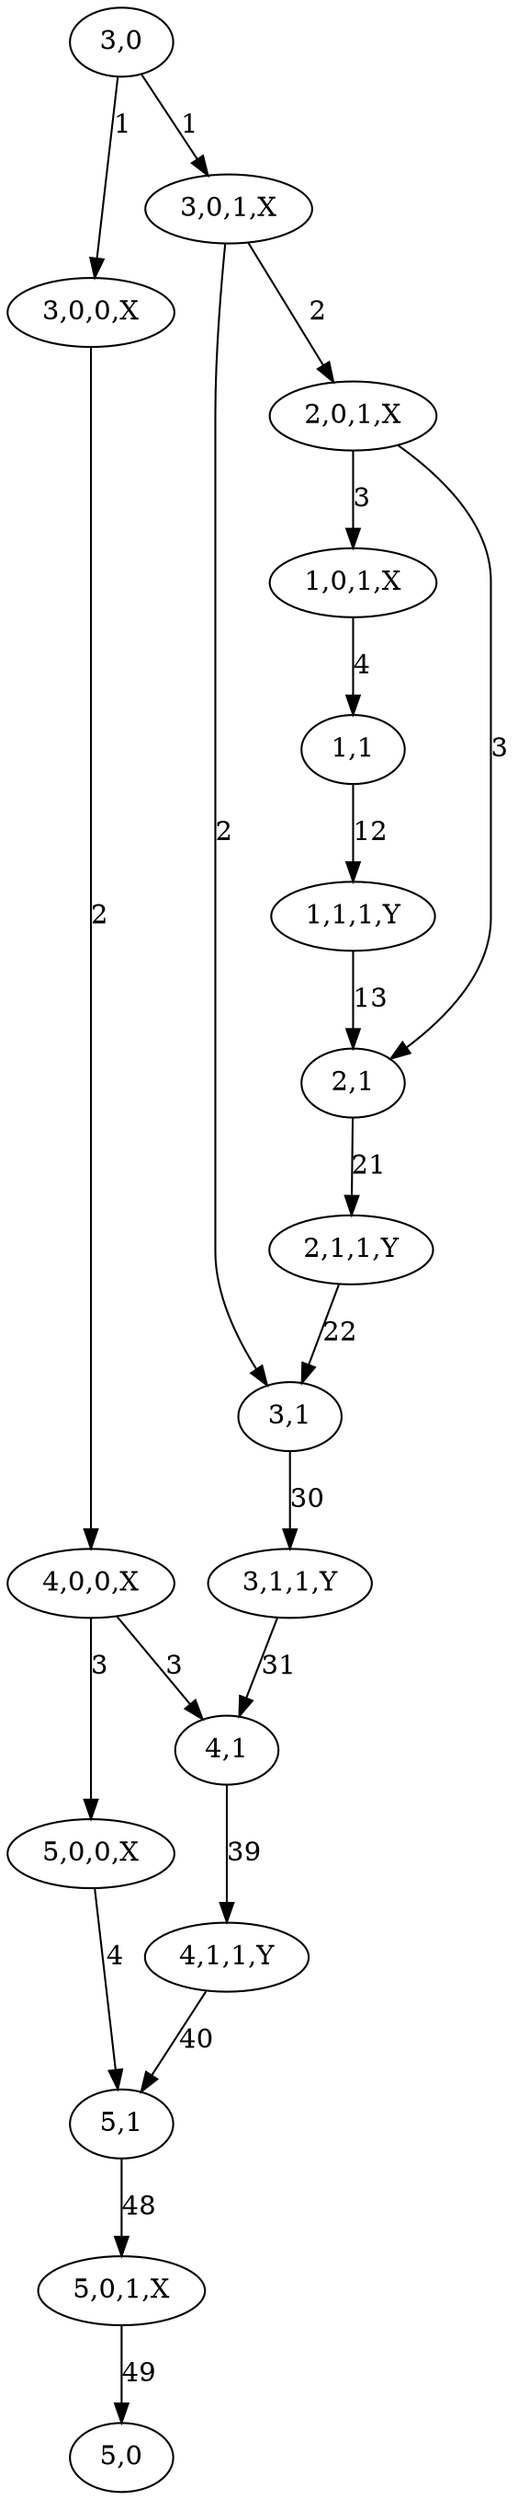 digraph graphname {
"3,0,0,X" [nodetype=route];
"2,0,1,X" [nodetype=route];
"4,1" [nodetype=logic];
"5,1" [nodetype=logic];
"4,1,1,Y" [nodetype=route];
"5,0,0,X" [nodetype=route];
"3,1,1,Y" [nodetype=route];
"5,0" [nodetype=logic];
"1,0,1,X" [nodetype=route];
"3,0" [nodetype=logic];
"3,1" [nodetype=logic];
"5,0,1,X" [nodetype=route];
"4,0,0,X" [nodetype=route];
"3,0,1,X" [nodetype=route];
"2,1,1,Y" [nodetype=route];
"1,1,1,Y" [nodetype=route];
"1,1" [nodetype=logic];
"2,1" [nodetype=logic];
"3,0,0,X" -> "4,0,0,X"  [label=2];
"2,0,1,X" -> "2,1"  [label=3];
"2,0,1,X" -> "1,0,1,X"  [label=3];
"4,1" -> "4,1,1,Y"  [label=39];
"5,1" -> "5,0,1,X"  [label=48];
"4,1,1,Y" -> "5,1"  [label=40];
"5,0,0,X" -> "5,1"  [label=4];
"3,1,1,Y" -> "4,1"  [label=31];
"1,0,1,X" -> "1,1"  [label=4];
"3,0" -> "3,0,1,X"  [label=1];
"3,0" -> "3,0,0,X"  [label=1];
"3,1" -> "3,1,1,Y"  [label=30];
"5,0,1,X" -> "5,0"  [label=49];
"4,0,0,X" -> "4,1"  [label=3];
"4,0,0,X" -> "5,0,0,X"  [label=3];
"3,0,1,X" -> "3,1"  [label=2];
"3,0,1,X" -> "2,0,1,X"  [label=2];
"2,1,1,Y" -> "3,1"  [label=22];
"1,1,1,Y" -> "2,1"  [label=13];
"1,1" -> "1,1,1,Y"  [label=12];
"2,1" -> "2,1,1,Y"  [label=21];
}
